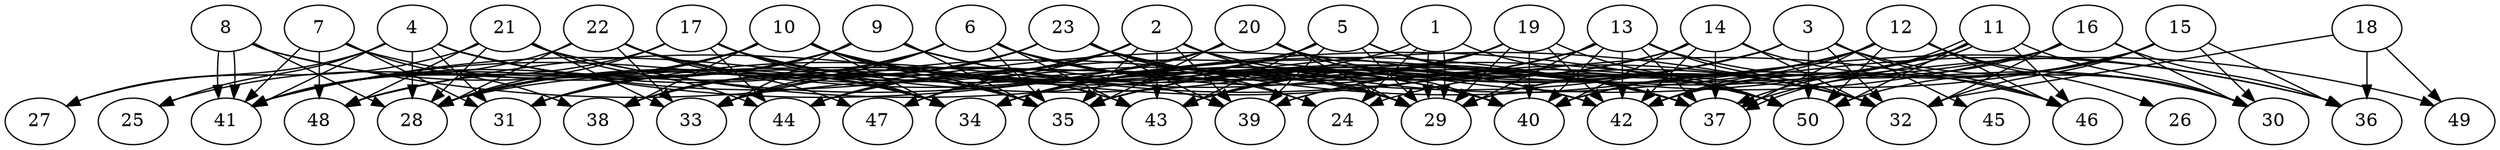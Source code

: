 // DAG automatically generated by daggen at Thu Oct  3 14:07:58 2019
// ./daggen --dot -n 50 --ccr 0.5 --fat 0.9 --regular 0.7 --density 0.5 --mindata 5242880 --maxdata 52428800 
digraph G {
  1 [size="50270208", alpha="0.06", expect_size="25135104"] 
  1 -> 24 [size ="25135104"]
  1 -> 29 [size ="25135104"]
  1 -> 29 [size ="25135104"]
  1 -> 41 [size ="25135104"]
  1 -> 50 [size ="25135104"]
  2 [size="36741120", alpha="0.07", expect_size="18370560"] 
  2 -> 28 [size ="18370560"]
  2 -> 29 [size ="18370560"]
  2 -> 32 [size ="18370560"]
  2 -> 35 [size ="18370560"]
  2 -> 36 [size ="18370560"]
  2 -> 39 [size ="18370560"]
  2 -> 43 [size ="18370560"]
  2 -> 44 [size ="18370560"]
  2 -> 47 [size ="18370560"]
  3 [size="79386624", alpha="0.18", expect_size="39693312"] 
  3 -> 30 [size ="39693312"]
  3 -> 32 [size ="39693312"]
  3 -> 33 [size ="39693312"]
  3 -> 34 [size ="39693312"]
  3 -> 35 [size ="39693312"]
  3 -> 39 [size ="39693312"]
  3 -> 45 [size ="39693312"]
  3 -> 46 [size ="39693312"]
  3 -> 50 [size ="39693312"]
  4 [size="30576640", alpha="0.05", expect_size="15288320"] 
  4 -> 25 [size ="15288320"]
  4 -> 27 [size ="15288320"]
  4 -> 28 [size ="15288320"]
  4 -> 31 [size ="15288320"]
  4 -> 34 [size ="15288320"]
  4 -> 39 [size ="15288320"]
  4 -> 40 [size ="15288320"]
  4 -> 41 [size ="15288320"]
  4 -> 50 [size ="15288320"]
  5 [size="71827456", alpha="0.05", expect_size="35913728"] 
  5 -> 29 [size ="35913728"]
  5 -> 32 [size ="35913728"]
  5 -> 34 [size ="35913728"]
  5 -> 37 [size ="35913728"]
  5 -> 38 [size ="35913728"]
  5 -> 39 [size ="35913728"]
  5 -> 43 [size ="35913728"]
  6 [size="81096704", alpha="0.01", expect_size="40548352"] 
  6 -> 24 [size ="40548352"]
  6 -> 32 [size ="40548352"]
  6 -> 33 [size ="40548352"]
  6 -> 35 [size ="40548352"]
  6 -> 37 [size ="40548352"]
  6 -> 38 [size ="40548352"]
  6 -> 41 [size ="40548352"]
  6 -> 43 [size ="40548352"]
  7 [size="35995648", alpha="0.14", expect_size="17997824"] 
  7 -> 31 [size ="17997824"]
  7 -> 35 [size ="17997824"]
  7 -> 38 [size ="17997824"]
  7 -> 41 [size ="17997824"]
  7 -> 48 [size ="17997824"]
  8 [size="63240192", alpha="0.11", expect_size="31620096"] 
  8 -> 28 [size ="31620096"]
  8 -> 34 [size ="31620096"]
  8 -> 41 [size ="31620096"]
  8 -> 41 [size ="31620096"]
  8 -> 42 [size ="31620096"]
  9 [size="76847104", alpha="0.20", expect_size="38423552"] 
  9 -> 31 [size ="38423552"]
  9 -> 33 [size ="38423552"]
  9 -> 35 [size ="38423552"]
  9 -> 37 [size ="38423552"]
  9 -> 41 [size ="38423552"]
  9 -> 42 [size ="38423552"]
  9 -> 46 [size ="38423552"]
  9 -> 48 [size ="38423552"]
  10 [size="30806016", alpha="0.01", expect_size="15403008"] 
  10 -> 25 [size ="15403008"]
  10 -> 28 [size ="15403008"]
  10 -> 34 [size ="15403008"]
  10 -> 35 [size ="15403008"]
  10 -> 37 [size ="15403008"]
  10 -> 38 [size ="15403008"]
  10 -> 40 [size ="15403008"]
  10 -> 41 [size ="15403008"]
  10 -> 42 [size ="15403008"]
  10 -> 43 [size ="15403008"]
  11 [size="103122944", alpha="0.03", expect_size="51561472"] 
  11 -> 29 [size ="51561472"]
  11 -> 30 [size ="51561472"]
  11 -> 35 [size ="51561472"]
  11 -> 37 [size ="51561472"]
  11 -> 37 [size ="51561472"]
  11 -> 40 [size ="51561472"]
  11 -> 42 [size ="51561472"]
  11 -> 46 [size ="51561472"]
  11 -> 50 [size ="51561472"]
  12 [size="38389760", alpha="0.17", expect_size="19194880"] 
  12 -> 24 [size ="19194880"]
  12 -> 26 [size ="19194880"]
  12 -> 29 [size ="19194880"]
  12 -> 30 [size ="19194880"]
  12 -> 35 [size ="19194880"]
  12 -> 37 [size ="19194880"]
  12 -> 39 [size ="19194880"]
  12 -> 42 [size ="19194880"]
  12 -> 46 [size ="19194880"]
  12 -> 50 [size ="19194880"]
  13 [size="71012352", alpha="0.07", expect_size="35506176"] 
  13 -> 29 [size ="35506176"]
  13 -> 30 [size ="35506176"]
  13 -> 32 [size ="35506176"]
  13 -> 34 [size ="35506176"]
  13 -> 37 [size ="35506176"]
  13 -> 40 [size ="35506176"]
  13 -> 42 [size ="35506176"]
  13 -> 48 [size ="35506176"]
  14 [size="62056448", alpha="0.16", expect_size="31028224"] 
  14 -> 32 [size ="31028224"]
  14 -> 35 [size ="31028224"]
  14 -> 37 [size ="31028224"]
  14 -> 40 [size ="31028224"]
  14 -> 42 [size ="31028224"]
  14 -> 43 [size ="31028224"]
  14 -> 46 [size ="31028224"]
  15 [size="85651456", alpha="0.11", expect_size="42825728"] 
  15 -> 30 [size ="42825728"]
  15 -> 32 [size ="42825728"]
  15 -> 36 [size ="42825728"]
  15 -> 40 [size ="42825728"]
  15 -> 42 [size ="42825728"]
  15 -> 43 [size ="42825728"]
  15 -> 50 [size ="42825728"]
  16 [size="14080000", alpha="0.17", expect_size="7040000"] 
  16 -> 28 [size ="7040000"]
  16 -> 30 [size ="7040000"]
  16 -> 32 [size ="7040000"]
  16 -> 34 [size ="7040000"]
  16 -> 36 [size ="7040000"]
  16 -> 37 [size ="7040000"]
  17 [size="19996672", alpha="0.13", expect_size="9998336"] 
  17 -> 28 [size ="9998336"]
  17 -> 34 [size ="9998336"]
  17 -> 35 [size ="9998336"]
  17 -> 40 [size ="9998336"]
  17 -> 41 [size ="9998336"]
  17 -> 43 [size ="9998336"]
  17 -> 44 [size ="9998336"]
  18 [size="85291008", alpha="0.06", expect_size="42645504"] 
  18 -> 32 [size ="42645504"]
  18 -> 36 [size ="42645504"]
  18 -> 49 [size ="42645504"]
  19 [size="40630272", alpha="0.08", expect_size="20315136"] 
  19 -> 29 [size ="20315136"]
  19 -> 31 [size ="20315136"]
  19 -> 40 [size ="20315136"]
  19 -> 42 [size ="20315136"]
  19 -> 43 [size ="20315136"]
  19 -> 44 [size ="20315136"]
  19 -> 50 [size ="20315136"]
  20 [size="39940096", alpha="0.13", expect_size="19970048"] 
  20 -> 29 [size ="19970048"]
  20 -> 35 [size ="19970048"]
  20 -> 40 [size ="19970048"]
  20 -> 41 [size ="19970048"]
  20 -> 47 [size ="19970048"]
  20 -> 49 [size ="19970048"]
  21 [size="43530240", alpha="0.07", expect_size="21765120"] 
  21 -> 27 [size ="21765120"]
  21 -> 28 [size ="21765120"]
  21 -> 32 [size ="21765120"]
  21 -> 33 [size ="21765120"]
  21 -> 37 [size ="21765120"]
  21 -> 44 [size ="21765120"]
  21 -> 48 [size ="21765120"]
  22 [size="56573952", alpha="0.06", expect_size="28286976"] 
  22 -> 28 [size ="28286976"]
  22 -> 29 [size ="28286976"]
  22 -> 33 [size ="28286976"]
  22 -> 34 [size ="28286976"]
  22 -> 41 [size ="28286976"]
  22 -> 47 [size ="28286976"]
  23 [size="41762816", alpha="0.19", expect_size="20881408"] 
  23 -> 24 [size ="20881408"]
  23 -> 28 [size ="20881408"]
  23 -> 29 [size ="20881408"]
  23 -> 31 [size ="20881408"]
  23 -> 33 [size ="20881408"]
  23 -> 36 [size ="20881408"]
  23 -> 38 [size ="20881408"]
  23 -> 39 [size ="20881408"]
  23 -> 50 [size ="20881408"]
  24 [size="75237376", alpha="0.17", expect_size="37618688"] 
  25 [size="58298368", alpha="0.08", expect_size="29149184"] 
  26 [size="13711360", alpha="0.14", expect_size="6855680"] 
  27 [size="92256256", alpha="0.05", expect_size="46128128"] 
  28 [size="58400768", alpha="0.07", expect_size="29200384"] 
  29 [size="86296576", alpha="0.03", expect_size="43148288"] 
  30 [size="31909888", alpha="0.04", expect_size="15954944"] 
  31 [size="95135744", alpha="0.04", expect_size="47567872"] 
  32 [size="32641024", alpha="0.11", expect_size="16320512"] 
  33 [size="59426816", alpha="0.10", expect_size="29713408"] 
  34 [size="55654400", alpha="0.20", expect_size="27827200"] 
  35 [size="41412608", alpha="0.06", expect_size="20706304"] 
  36 [size="78045184", alpha="0.12", expect_size="39022592"] 
  37 [size="47423488", alpha="0.01", expect_size="23711744"] 
  38 [size="69425152", alpha="0.06", expect_size="34712576"] 
  39 [size="102434816", alpha="0.17", expect_size="51217408"] 
  40 [size="24072192", alpha="0.14", expect_size="12036096"] 
  41 [size="43399168", alpha="0.18", expect_size="21699584"] 
  42 [size="64313344", alpha="0.12", expect_size="32156672"] 
  43 [size="20344832", alpha="0.13", expect_size="10172416"] 
  44 [size="66394112", alpha="0.07", expect_size="33197056"] 
  45 [size="65290240", alpha="0.11", expect_size="32645120"] 
  46 [size="92196864", alpha="0.17", expect_size="46098432"] 
  47 [size="56338432", alpha="0.19", expect_size="28169216"] 
  48 [size="61599744", alpha="0.12", expect_size="30799872"] 
  49 [size="88414208", alpha="0.00", expect_size="44207104"] 
  50 [size="72556544", alpha="0.14", expect_size="36278272"] 
}

